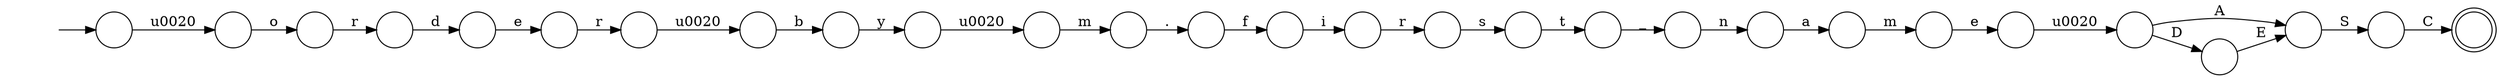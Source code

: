 digraph Automaton {
  rankdir = LR;
  0 [shape=circle,label=""];
  0 -> 11 [label="S"]
  1 [shape=circle,label=""];
  1 -> 16 [label="r"]
  2 [shape=circle,label=""];
  2 -> 13 [label="."]
  3 [shape=circle,label=""];
  3 -> 22 [label="b"]
  4 [shape=circle,label=""];
  4 -> 7 [label="o"]
  5 [shape=circle,label=""];
  5 -> 12 [label="a"]
  6 [shape=circle,label=""];
  6 -> 20 [label="d"]
  7 [shape=circle,label=""];
  7 -> 6 [label="r"]
  8 [shape=circle,label=""];
  8 -> 10 [label="D"]
  8 -> 0 [label="A"]
  9 [shape=circle,label=""];
  9 -> 24 [label="_"]
  10 [shape=circle,label=""];
  10 -> 0 [label="E"]
  11 [shape=circle,label=""];
  11 -> 21 [label="C"]
  12 [shape=circle,label=""];
  12 -> 18 [label="m"]
  13 [shape=circle,label=""];
  13 -> 25 [label="f"]
  14 [shape=circle,label=""];
  14 -> 17 [label="s"]
  15 [shape=circle,label=""];
  15 -> 19 [label="\u0020"]
  16 [shape=circle,label=""];
  16 -> 3 [label="\u0020"]
  17 [shape=circle,label=""];
  17 -> 9 [label="t"]
  18 [shape=circle,label=""];
  18 -> 27 [label="e"]
  19 [shape=circle,label=""];
  19 -> 2 [label="m"]
  20 [shape=circle,label=""];
  20 -> 1 [label="e"]
  21 [shape=doublecircle,label=""];
  22 [shape=circle,label=""];
  22 -> 15 [label="y"]
  23 [shape=circle,label=""];
  initial [shape=plaintext,label=""];
  initial -> 23
  23 -> 4 [label="\u0020"]
  24 [shape=circle,label=""];
  24 -> 5 [label="n"]
  25 [shape=circle,label=""];
  25 -> 26 [label="i"]
  26 [shape=circle,label=""];
  26 -> 14 [label="r"]
  27 [shape=circle,label=""];
  27 -> 8 [label="\u0020"]
}

